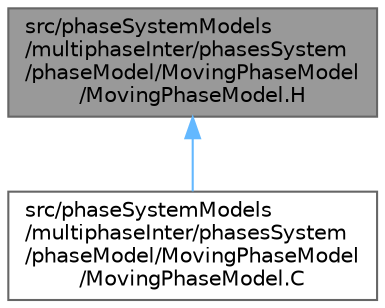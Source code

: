 digraph "src/phaseSystemModels/multiphaseInter/phasesSystem/phaseModel/MovingPhaseModel/MovingPhaseModel.H"
{
 // LATEX_PDF_SIZE
  bgcolor="transparent";
  edge [fontname=Helvetica,fontsize=10,labelfontname=Helvetica,labelfontsize=10];
  node [fontname=Helvetica,fontsize=10,shape=box,height=0.2,width=0.4];
  Node1 [id="Node000001",label="src/phaseSystemModels\l/multiphaseInter/phasesSystem\l/phaseModel/MovingPhaseModel\l/MovingPhaseModel.H",height=0.2,width=0.4,color="gray40", fillcolor="grey60", style="filled", fontcolor="black",tooltip=" "];
  Node1 -> Node2 [id="edge1_Node000001_Node000002",dir="back",color="steelblue1",style="solid",tooltip=" "];
  Node2 [id="Node000002",label="src/phaseSystemModels\l/multiphaseInter/phasesSystem\l/phaseModel/MovingPhaseModel\l/MovingPhaseModel.C",height=0.2,width=0.4,color="grey40", fillcolor="white", style="filled",URL="$multiphaseInter_2phasesSystem_2phaseModel_2MovingPhaseModel_2MovingPhaseModel_8C.html",tooltip=" "];
}
